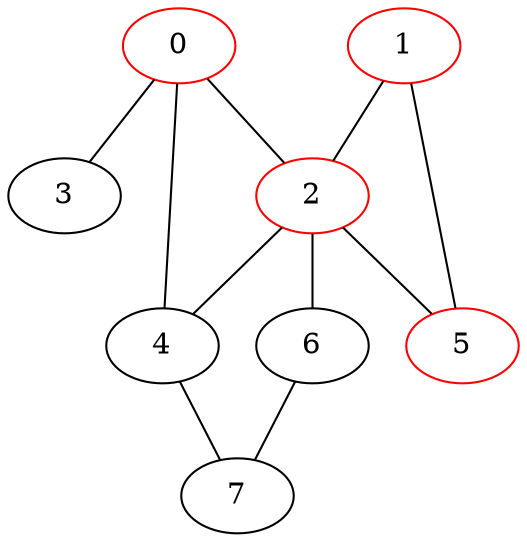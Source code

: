 graph DfsUndirected {
"0" -- {"2"}
"0" -- {"3"}
"0" -- {"4"}
"1" -- {"2"}
"1" -- {"5"}
"2" -- {"4"}
"2" -- {"5"}
"2" -- {"6"}
"4" -- {"7"}
"6" -- {"7"}
"0" [color=red]
"1" [color=red]
"2" [color=red]
"3"
"4"
"5" [color=red]
"6"
"7"
}
